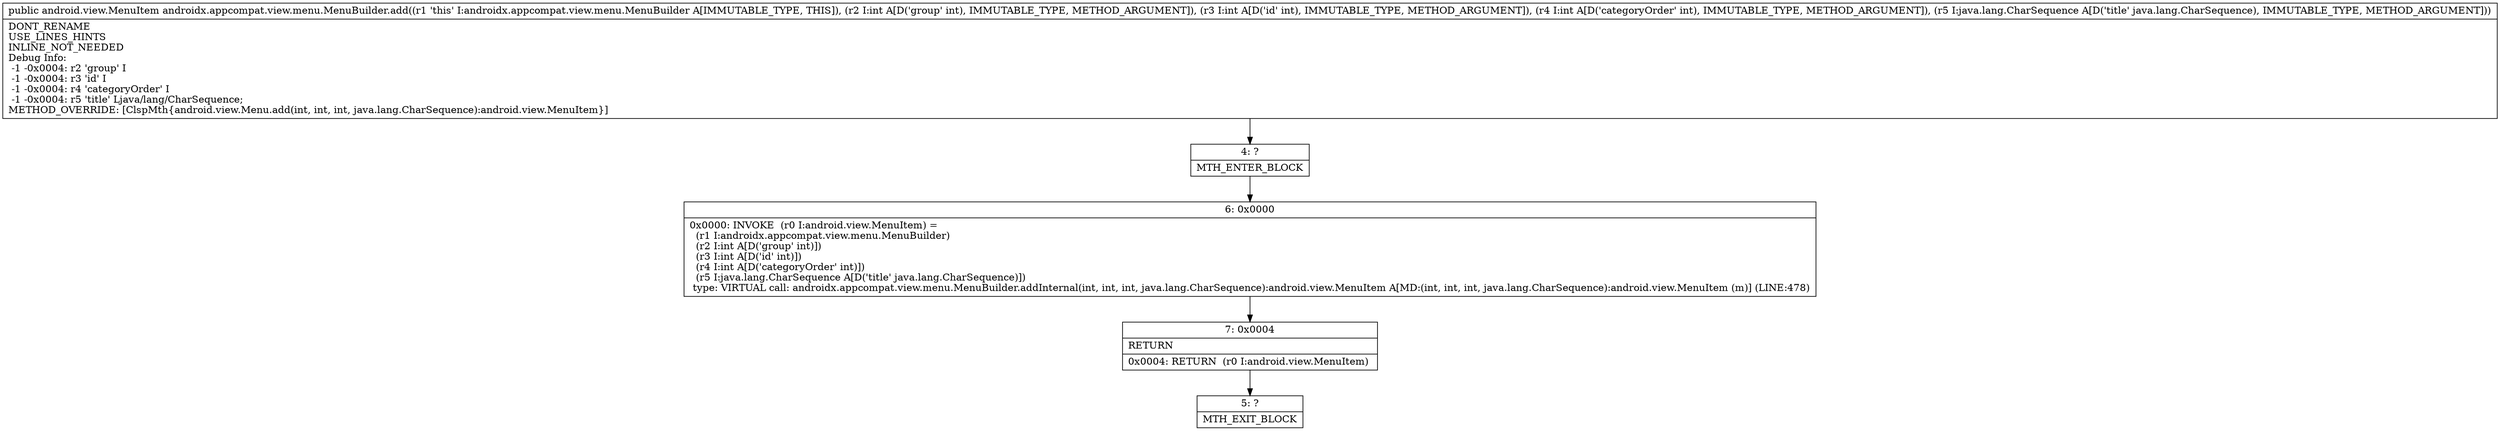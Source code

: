 digraph "CFG forandroidx.appcompat.view.menu.MenuBuilder.add(IIILjava\/lang\/CharSequence;)Landroid\/view\/MenuItem;" {
Node_4 [shape=record,label="{4\:\ ?|MTH_ENTER_BLOCK\l}"];
Node_6 [shape=record,label="{6\:\ 0x0000|0x0000: INVOKE  (r0 I:android.view.MenuItem) = \l  (r1 I:androidx.appcompat.view.menu.MenuBuilder)\l  (r2 I:int A[D('group' int)])\l  (r3 I:int A[D('id' int)])\l  (r4 I:int A[D('categoryOrder' int)])\l  (r5 I:java.lang.CharSequence A[D('title' java.lang.CharSequence)])\l type: VIRTUAL call: androidx.appcompat.view.menu.MenuBuilder.addInternal(int, int, int, java.lang.CharSequence):android.view.MenuItem A[MD:(int, int, int, java.lang.CharSequence):android.view.MenuItem (m)] (LINE:478)\l}"];
Node_7 [shape=record,label="{7\:\ 0x0004|RETURN\l|0x0004: RETURN  (r0 I:android.view.MenuItem) \l}"];
Node_5 [shape=record,label="{5\:\ ?|MTH_EXIT_BLOCK\l}"];
MethodNode[shape=record,label="{public android.view.MenuItem androidx.appcompat.view.menu.MenuBuilder.add((r1 'this' I:androidx.appcompat.view.menu.MenuBuilder A[IMMUTABLE_TYPE, THIS]), (r2 I:int A[D('group' int), IMMUTABLE_TYPE, METHOD_ARGUMENT]), (r3 I:int A[D('id' int), IMMUTABLE_TYPE, METHOD_ARGUMENT]), (r4 I:int A[D('categoryOrder' int), IMMUTABLE_TYPE, METHOD_ARGUMENT]), (r5 I:java.lang.CharSequence A[D('title' java.lang.CharSequence), IMMUTABLE_TYPE, METHOD_ARGUMENT]))  | DONT_RENAME\lUSE_LINES_HINTS\lINLINE_NOT_NEEDED\lDebug Info:\l  \-1 \-0x0004: r2 'group' I\l  \-1 \-0x0004: r3 'id' I\l  \-1 \-0x0004: r4 'categoryOrder' I\l  \-1 \-0x0004: r5 'title' Ljava\/lang\/CharSequence;\lMETHOD_OVERRIDE: [ClspMth\{android.view.Menu.add(int, int, int, java.lang.CharSequence):android.view.MenuItem\}]\l}"];
MethodNode -> Node_4;Node_4 -> Node_6;
Node_6 -> Node_7;
Node_7 -> Node_5;
}

